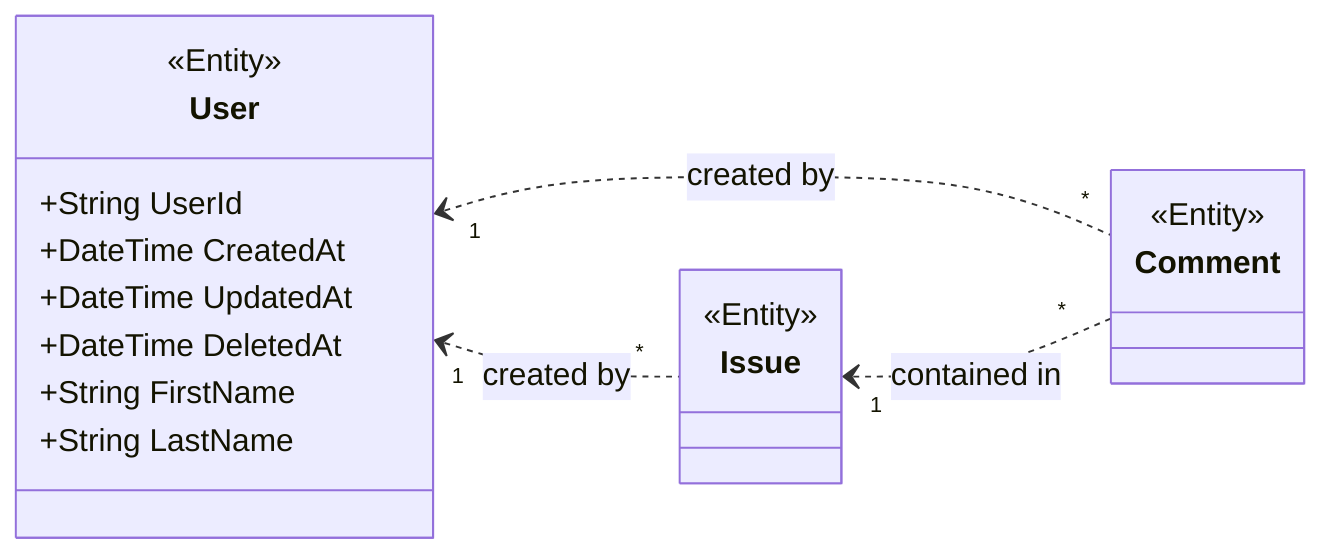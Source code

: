 classDiagram
    direction LR

    class User {
        <<Entity>>
        +String UserId
        +DateTime CreatedAt
        +DateTime UpdatedAt
        +DateTime DeletedAt
        +String FirstName
        +String LastName
    }
    class Issue {
        <<Entity>>
    }
    class Comment {
        <<Entity>>
    }

    User "1" <.. "*" Issue : created by
    User "1" <.. "*" Comment : created by
    Issue "1" <.. "*" Comment : contained in